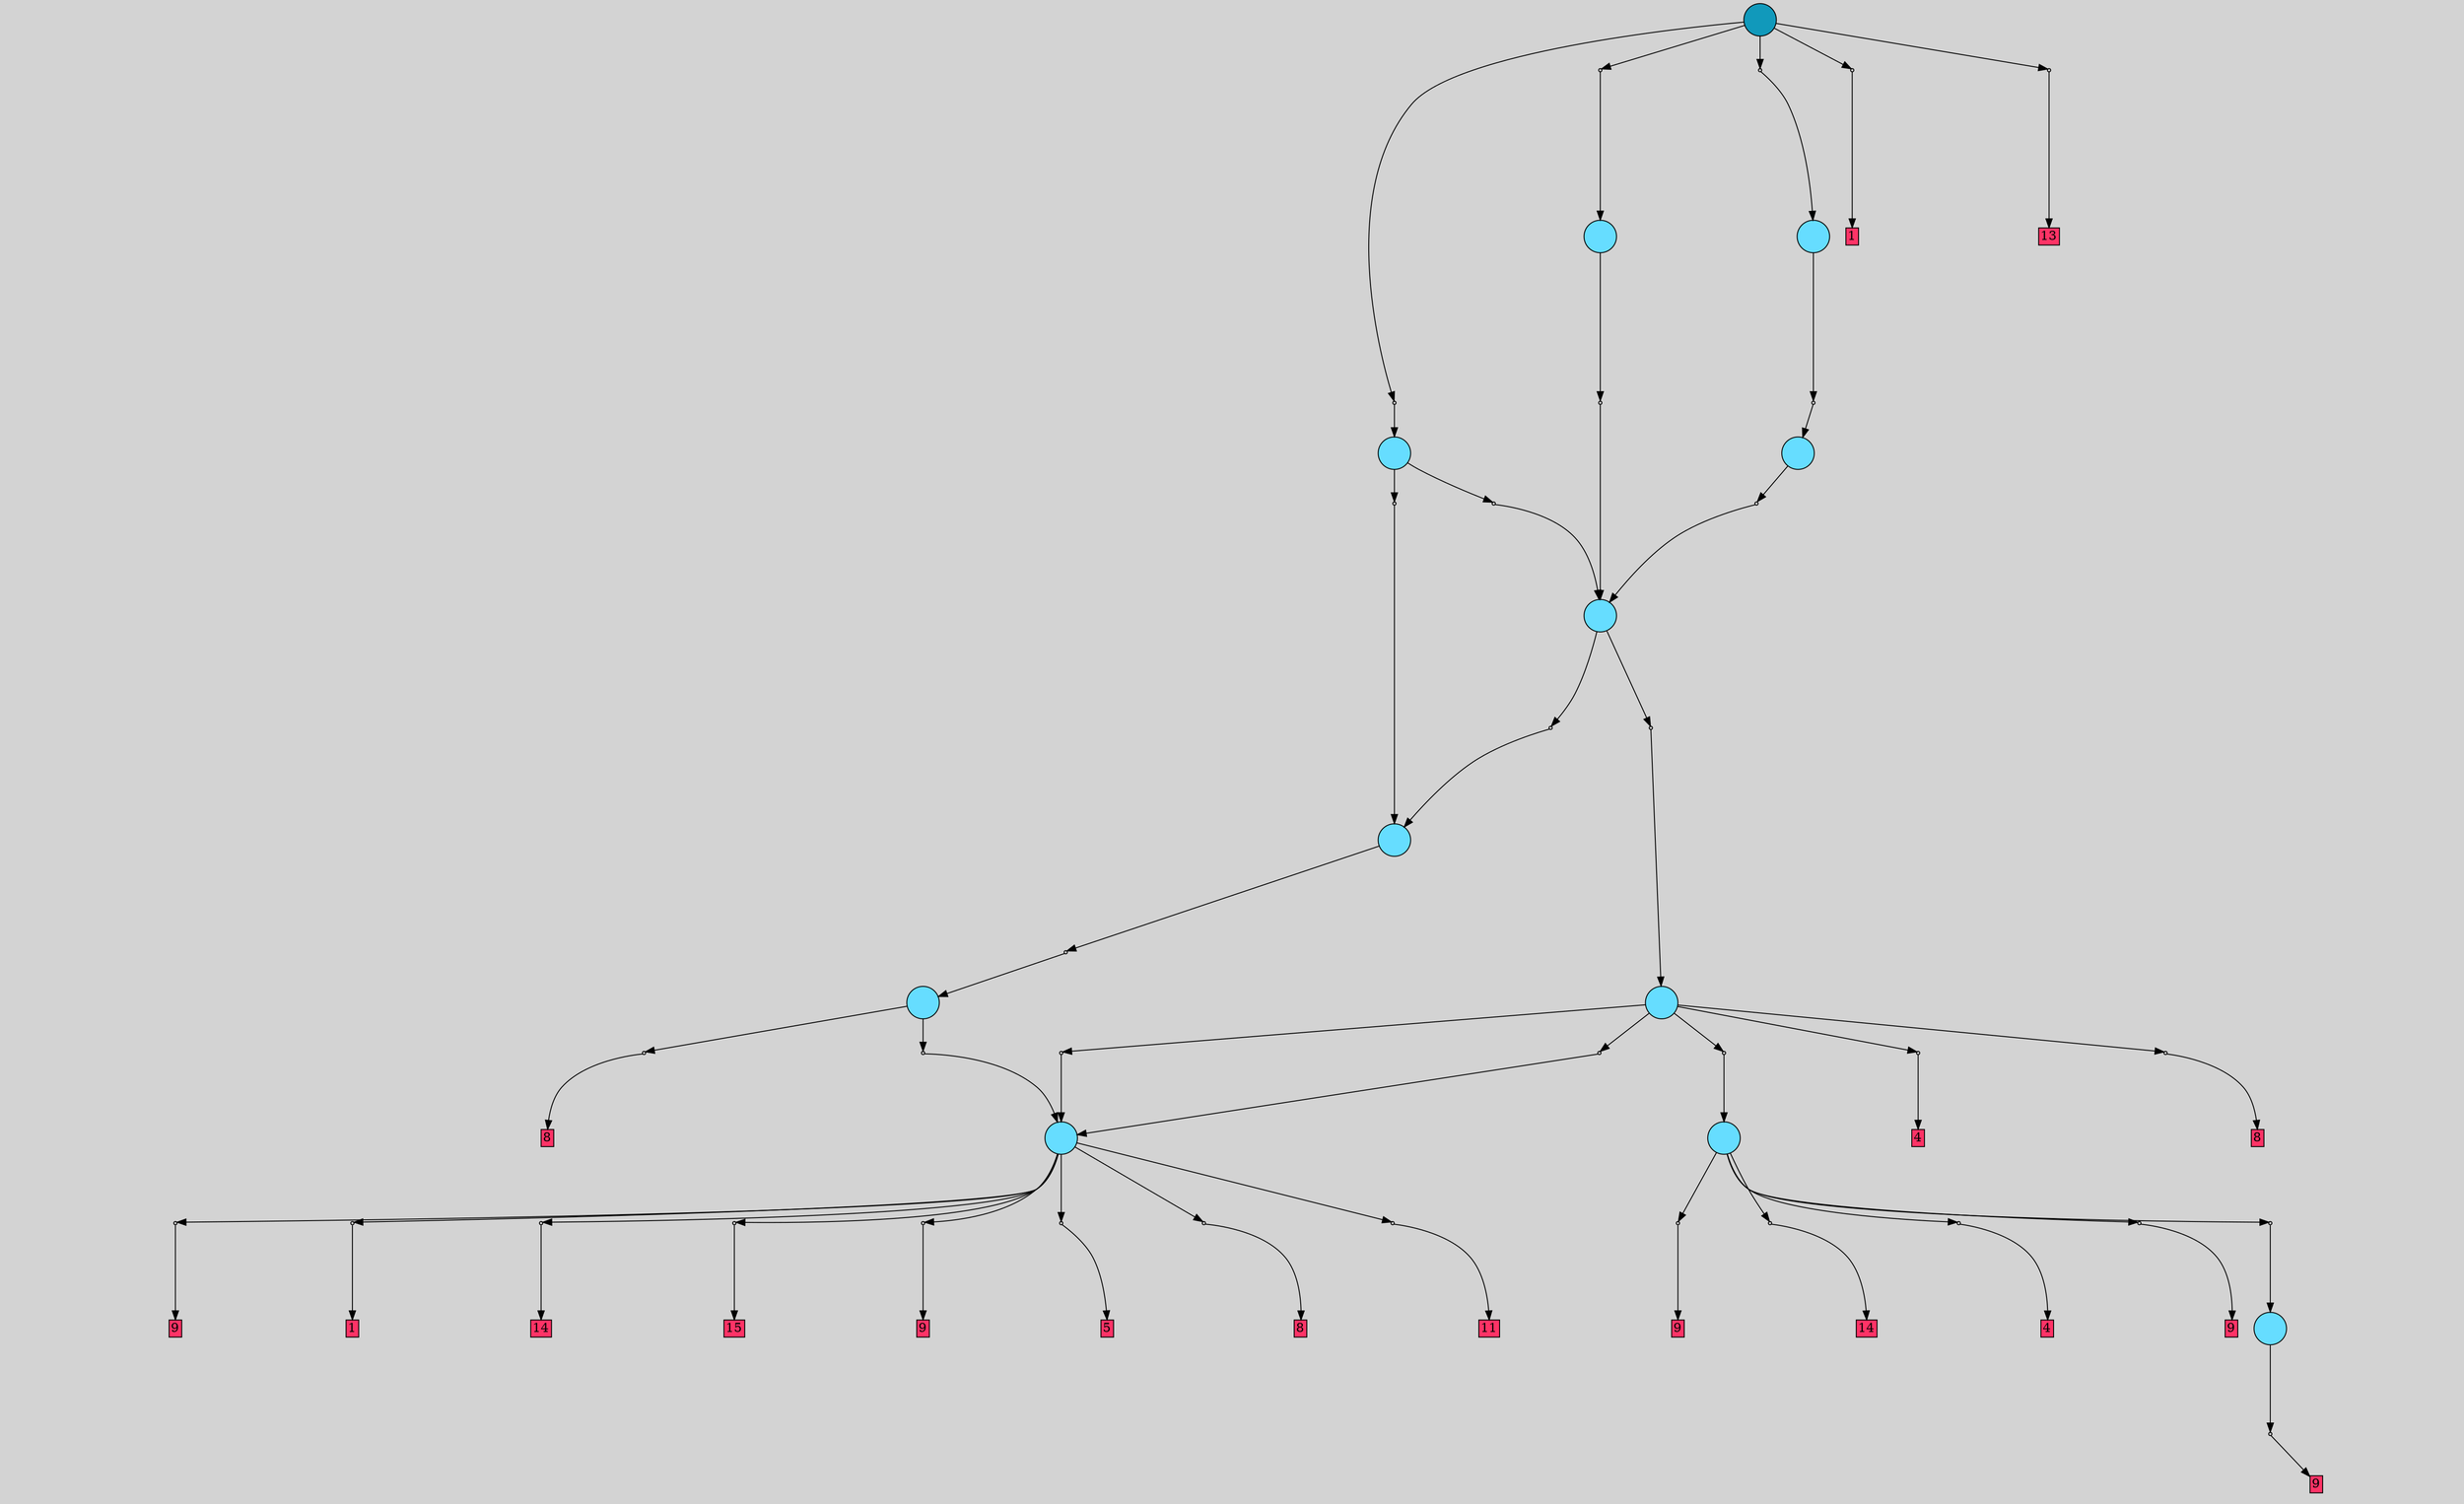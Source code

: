 digraph{
	graph[pad = "0.212, 0.055" bgcolor = lightgray]
	node[shape=circle style = filled label = ""]
		T0 [fillcolor="#66ddff"]
		T1 [fillcolor="#66ddff"]
		T2 [fillcolor="#66ddff"]
		T3 [fillcolor="#66ddff"]
		T4 [fillcolor="#66ddff"]
		T5 [fillcolor="#66ddff"]
		T6 [fillcolor="#66ddff"]
		T7 [fillcolor="#66ddff"]
		T8 [fillcolor="#66ddff"]
		T9 [fillcolor="#66ddff"]
		T10 [fillcolor="#66ddff"]
		T11 [fillcolor="#1199bb"]
		P0 [fillcolor="#cccccc" shape=point] //
		I0 [shape=box style=invis label="5|0&1|1258#0|865&#92;n"]
		P0 -> I0[style=invis]
		A0 [fillcolor="#ff3366" shape=box margin=0.03 width=0 height=0 label="9"]
		T0 -> P0 -> A0
		P1 [fillcolor="#cccccc" shape=point] //
		I1 [shape=box style=invis label="1|0&1|618#1|187&#92;n"]
		P1 -> I1[style=invis]
		A1 [fillcolor="#ff3366" shape=box margin=0.03 width=0 height=0 label="1"]
		T1 -> P1 -> A1
		P2 [fillcolor="#cccccc" shape=point] //
		I2 [shape=box style=invis label="4|6&1|859#1|1013&#92;n0|0&0|894#1|846&#92;n"]
		P2 -> I2[style=invis]
		A2 [fillcolor="#ff3366" shape=box margin=0.03 width=0 height=0 label="14"]
		T1 -> P2 -> A2
		P3 [fillcolor="#cccccc" shape=point] //
		I3 [shape=box style=invis label="6|5&1|252#1|1266&#92;n4|0&1|444#1|361&#92;n0|0&0|1336#0|61&#92;n"]
		P3 -> I3[style=invis]
		A3 [fillcolor="#ff3366" shape=box margin=0.03 width=0 height=0 label="15"]
		T1 -> P3 -> A3
		P4 [fillcolor="#cccccc" shape=point] //
		I4 [shape=box style=invis label="4|3&1|199#1|936&#92;n5|6&1|975#0|749&#92;n4|2&1|522#0|923&#92;n0|1&1|428#0|1250&#92;n0|0&1|1150#0|873&#92;n1|0&0|1046#0|288&#92;n"]
		P4 -> I4[style=invis]
		A4 [fillcolor="#ff3366" shape=box margin=0.03 width=0 height=0 label="9"]
		T1 -> P4 -> A4
		P5 [fillcolor="#cccccc" shape=point] //
		I5 [shape=box style=invis label="6|6&1|128#0|1281&#92;n6|0&0|238#1|367&#92;n1|0&1|197#0|464&#92;n"]
		P5 -> I5[style=invis]
		A5 [fillcolor="#ff3366" shape=box margin=0.03 width=0 height=0 label="5"]
		T1 -> P5 -> A5
		P6 [fillcolor="#cccccc" shape=point] //
		I6 [shape=box style=invis label="5|1&1|1060#0|1164&#92;n4|7&0|817#0|491&#92;n7|5&1|234#1|924&#92;n4|4&0|265#0|1053&#92;n3|4&0|287#0|348&#92;n1|7&1|481#1|186&#92;n4|5&0|471#1|1031&#92;n0|0&0|597#0|996&#92;n"]
		P6 -> I6[style=invis]
		A6 [fillcolor="#ff3366" shape=box margin=0.03 width=0 height=0 label="8"]
		T1 -> P6 -> A6
		P7 [fillcolor="#cccccc" shape=point] //
		I7 [shape=box style=invis label="3|3&1|960#1|1250&#92;n1|7&1|1194#0|427&#92;n3|0&1|882#0|687&#92;n5|1&0|840#1|1245&#92;n4|1&0|809#1|1111&#92;n3|5&0|81#1|1202&#92;n5|6&1|240#0|1050&#92;n1|4&1|912#0|501&#92;n3|6&0|398#0|724&#92;n3|0&0|222#1|316&#92;n"]
		P7 -> I7[style=invis]
		A7 [fillcolor="#ff3366" shape=box margin=0.03 width=0 height=0 label="11"]
		T1 -> P7 -> A7
		P8 [fillcolor="#cccccc" shape=point] //
		I8 [shape=box style=invis label="4|0&1|1194#1|361&#92;n"]
		P8 -> I8[style=invis]
		A8 [fillcolor="#ff3366" shape=box margin=0.03 width=0 height=0 label="9"]
		T1 -> P8 -> A8
		P9 [fillcolor="#cccccc" shape=point] //
		I9 [shape=box style=invis label="1|0&1|196#1|1083&#92;n"]
		P9 -> I9[style=invis]
		A9 [fillcolor="#ff3366" shape=box margin=0.03 width=0 height=0 label="14"]
		T2 -> P9 -> A9
		P10 [fillcolor="#cccccc" shape=point] //
		I10 [shape=box style=invis label="3|0&1|836#1|753&#92;n"]
		P10 -> I10[style=invis]
		A10 [fillcolor="#ff3366" shape=box margin=0.03 width=0 height=0 label="4"]
		T2 -> P10 -> A10
		P11 [fillcolor="#cccccc" shape=point] //
		I11 [shape=box style=invis label="0|7&1|159#1|1136&#92;n1|0&1|345#0|791&#92;n"]
		P11 -> I11[style=invis]
		A11 [fillcolor="#ff3366" shape=box margin=0.03 width=0 height=0 label="9"]
		T2 -> P11 -> A11
		P12 [fillcolor="#cccccc" shape=point] //
		I12 [shape=box style=invis label="4|4&1|1211#1|235&#92;n4|6&0|1316#1|1155&#92;n0|0&1|962#0|438&#92;n"]
		P12 -> I12[style=invis]
		T2 -> P12 -> T0
		P13 [fillcolor="#cccccc" shape=point] //
		I13 [shape=box style=invis label="5|6&1|975#0|403&#92;n3|0&1|1189#1|894&#92;n1|0&0|1046#0|288&#92;n"]
		P13 -> I13[style=invis]
		A12 [fillcolor="#ff3366" shape=box margin=0.03 width=0 height=0 label="9"]
		T2 -> P13 -> A12
		P14 [fillcolor="#cccccc" shape=point] //
		I14 [shape=box style=invis label="6|4&1|1072#0|1152&#92;n2|3&0|276#1|815&#92;n5|7&0|851#1|365&#92;n4|2&1|803#0|639&#92;n5|5&1|335#0|556&#92;n1|5&0|90#0|405&#92;n3|0&0|1261#1|80&#92;n"]
		P14 -> I14[style=invis]
		A13 [fillcolor="#ff3366" shape=box margin=0.03 width=0 height=0 label="8"]
		T3 -> P14 -> A13
		P15 [fillcolor="#cccccc" shape=point] //
		I15 [shape=box style=invis label="1|1&1|498#1|146&#92;n7|5&1|978#1|596&#92;n1|0&0|325#0|1121&#92;n"]
		P15 -> I15[style=invis]
		T3 -> P15 -> T1
		P16 [fillcolor="#cccccc" shape=point] //
		I16 [shape=box style=invis label="7|1&1|174#0|844&#92;n7|5&1|978#1|596&#92;n1|0&0|325#0|1121&#92;n"]
		P16 -> I16[style=invis]
		T4 -> P16 -> T1
		P17 [fillcolor="#cccccc" shape=point] //
		I17 [shape=box style=invis label="6|3&1|59#0|279&#92;n4|7&0|115#1|210&#92;n1|2&1|157#0|1103&#92;n3|6&0|314#1|501&#92;n1|4&1|550#0|710&#92;n0|0&0|636#1|731&#92;n"]
		P17 -> I17[style=invis]
		T4 -> P17 -> T2
		P18 [fillcolor="#cccccc" shape=point] //
		I18 [shape=box style=invis label="0|2&1|1028#0|679&#92;n1|0&0|930#1|1229&#92;n"]
		P18 -> I18[style=invis]
		A14 [fillcolor="#ff3366" shape=box margin=0.03 width=0 height=0 label="4"]
		T4 -> P18 -> A14
		P19 [fillcolor="#cccccc" shape=point] //
		I19 [shape=box style=invis label="1|1&1|498#1|146&#92;n7|5&1|978#1|596&#92;n1|0&0|325#0|1121&#92;n"]
		P19 -> I19[style=invis]
		T4 -> P19 -> T1
		P20 [fillcolor="#cccccc" shape=point] //
		I20 [shape=box style=invis label="2|7&0|903#1|1148&#92;n5|7&0|671#1|566&#92;n5|0&0|103#1|55&#92;n2|7&0|168#1|747&#92;n2|0&0|95#0|935&#92;n"]
		P20 -> I20[style=invis]
		A15 [fillcolor="#ff3366" shape=box margin=0.03 width=0 height=0 label="8"]
		T4 -> P20 -> A15
		P21 [fillcolor="#cccccc" shape=point] //
		I21 [shape=box style=invis label="3|0&1|187#0|919&#92;n"]
		P21 -> I21[style=invis]
		T5 -> P21 -> T3
		P22 [fillcolor="#cccccc" shape=point] //
		I22 [shape=box style=invis label="3|0&1|775#0|919&#92;n"]
		P22 -> I22[style=invis]
		T6 -> P22 -> T4
		P23 [fillcolor="#cccccc" shape=point] //
		I23 [shape=box style=invis label="6|6&1|321#0|1303&#92;n6|4&0|446#1|1276&#92;n0|3&0|756#1|468&#92;n0|5&1|868#1|586&#92;n3|2&1|850#0|357&#92;n6|1&1|27#1|1143&#92;n2|0&0|633#0|466&#92;n6|5&0|235#0|1003&#92;n3|2&1|1104#0|144&#92;n1|2&0|746#0|61&#92;n7|0&0|1098#0|934&#92;n"]
		P23 -> I23[style=invis]
		T6 -> P23 -> T5
		P24 [fillcolor="#cccccc" shape=point] //
		I24 [shape=box style=invis label="3|0&1|1017#0|1091&#92;n"]
		P24 -> I24[style=invis]
		T7 -> P24 -> T6
		P25 [fillcolor="#cccccc" shape=point] //
		I25 [shape=box style=invis label="3|0&1|1017#0|1091&#92;n"]
		P25 -> I25[style=invis]
		T8 -> P25 -> T6
		P26 [fillcolor="#cccccc" shape=point] //
		I26 [shape=box style=invis label="3|0&1|1017#0|1091&#92;n"]
		P26 -> I26[style=invis]
		T9 -> P26 -> T6
		P27 [fillcolor="#cccccc" shape=point] //
		I27 [shape=box style=invis label="6|6&1|321#0|1303&#92;n6|4&0|446#1|1276&#92;n0|3&0|756#1|468&#92;n0|5&1|868#1|586&#92;n3|2&1|850#0|357&#92;n6|1&1|27#1|1143&#92;n2|0&0|633#0|466&#92;n6|5&0|235#0|1003&#92;n3|2&1|1104#0|144&#92;n1|2&0|746#0|61&#92;n7|0&0|1098#0|934&#92;n"]
		P27 -> I27[style=invis]
		T9 -> P27 -> T5
		P28 [fillcolor="#cccccc" shape=point] //
		I28 [shape=box style=invis label="3|0&1|709#0|1091&#92;n"]
		P28 -> I28[style=invis]
		T10 -> P28 -> T8
		P29 [fillcolor="#cccccc" shape=point] //
		I29 [shape=box style=invis label="3|0&1|375#0|957&#92;n"]
		P29 -> I29[style=invis]
		T11 -> P29 -> T9
		P30 [fillcolor="#cccccc" shape=point] //
		I30 [shape=box style=invis label="0|2&1|1333#0|1019&#92;n7|3&1|899#0|897&#92;n3|1&0|706#1|338&#92;n7|7&0|763#1|899&#92;n2|0&0|799#0|657&#92;n"]
		P30 -> I30[style=invis]
		T11 -> P30 -> T7
		P31 [fillcolor="#cccccc" shape=point] //
		I31 [shape=box style=invis label="1|3&0|1257#1|973&#92;n3|2&0|419#1|1180&#92;n2|6&0|1170#0|1202&#92;n0|0&0|894#1|846&#92;n0|4&1|938#1|92&#92;n6|2&0|404#0|1028&#92;n3|0&0|82#0|112&#92;n"]
		P31 -> I31[style=invis]
		T11 -> P31 -> T10
		P32 [fillcolor="#cccccc" shape=point] //
		I32 [shape=box style=invis label="4|1&1|1253#0|955&#92;n7|6&0|369#1|776&#92;n4|1&0|1254#1|1310&#92;n4|3&1|1336#0|1185&#92;n6|5&1|367#1|781&#92;n2|4&0|1147#0|693&#92;n3|6&1|499#0|1051&#92;n2|0&0|1142#0|524&#92;n0|2&0|419#1|654&#92;n2|1&0|1224#0|219&#92;n4|0&0|769#1|988&#92;n7|1&0|746#1|90&#92;n2|6&0|1170#0|1202&#92;n1|1&0|1336#0|1233&#92;n7|7&0|169#1|710&#92;n7|4&0|519#0|1083&#92;n7|0&0|742#0|136&#92;n6|2&0|404#0|1028&#92;n3|0&0|82#0|112&#92;n"]
		P32 -> I32[style=invis]
		A16 [fillcolor="#ff3366" shape=box margin=0.03 width=0 height=0 label="1"]
		T11 -> P32 -> A16
		P33 [fillcolor="#cccccc" shape=point] //
		I33 [shape=box style=invis label="2|1&1|587#1|524&#92;n1|3&0|1073#1|958&#92;n1|7&1|1007#0|907&#92;n7|0&0|655#0|174&#92;n"]
		P33 -> I33[style=invis]
		A17 [fillcolor="#ff3366" shape=box margin=0.03 width=0 height=0 label="13"]
		T11 -> P33 -> A17
		{ rank= same T11 }
}
